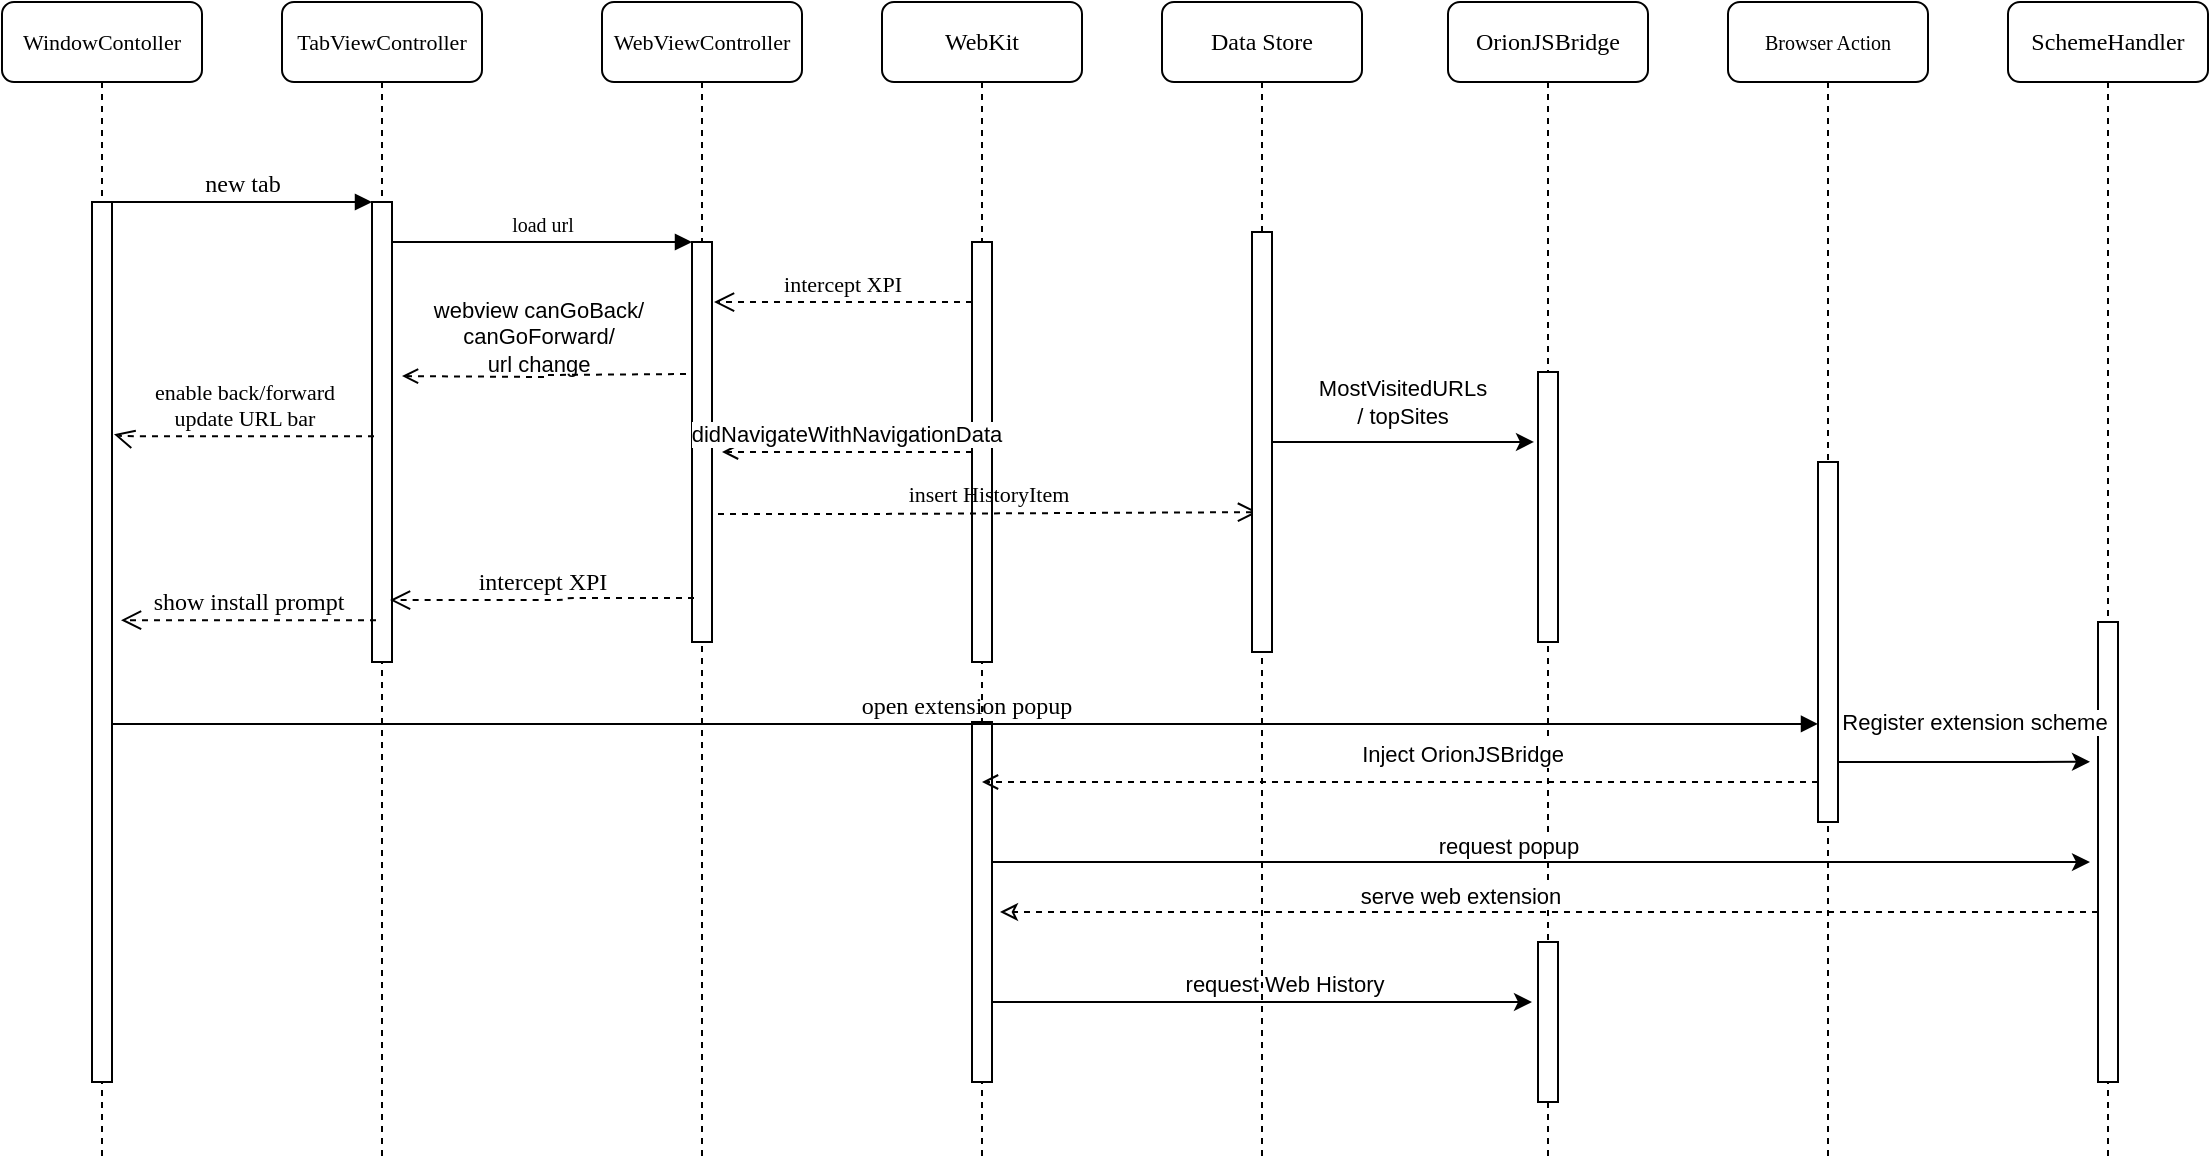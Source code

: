 <mxfile version="23.1.5" type="device">
  <diagram name="Page-1" id="13e1069c-82ec-6db2-03f1-153e76fe0fe0">
    <mxGraphModel dx="942" dy="685" grid="1" gridSize="10" guides="1" tooltips="1" connect="1" arrows="1" fold="1" page="1" pageScale="1" pageWidth="1100" pageHeight="850" background="none" math="0" shadow="0">
      <root>
        <mxCell id="0" />
        <mxCell id="1" parent="0" />
        <mxCell id="7baba1c4bc27f4b0-2" value="&lt;font style=&quot;font-size: 11px;&quot;&gt;TabViewController&lt;/font&gt;" style="shape=umlLifeline;perimeter=lifelinePerimeter;whiteSpace=wrap;html=1;container=1;collapsible=0;recursiveResize=0;outlineConnect=0;rounded=1;shadow=0;comic=0;labelBackgroundColor=none;strokeWidth=1;fontFamily=Verdana;fontSize=12;align=center;" parent="1" vertex="1">
          <mxGeometry x="240" y="80" width="100" height="580" as="geometry" />
        </mxCell>
        <mxCell id="7baba1c4bc27f4b0-10" value="" style="html=1;points=[];perimeter=orthogonalPerimeter;rounded=0;shadow=0;comic=0;labelBackgroundColor=none;strokeWidth=1;fontFamily=Verdana;fontSize=12;align=center;" parent="7baba1c4bc27f4b0-2" vertex="1">
          <mxGeometry x="45" y="100" width="10" height="230" as="geometry" />
        </mxCell>
        <mxCell id="7baba1c4bc27f4b0-3" value="&lt;font style=&quot;font-size: 11px;&quot;&gt;WebViewController&lt;/font&gt;" style="shape=umlLifeline;perimeter=lifelinePerimeter;whiteSpace=wrap;html=1;container=1;collapsible=0;recursiveResize=0;outlineConnect=0;rounded=1;shadow=0;comic=0;labelBackgroundColor=none;strokeWidth=1;fontFamily=Verdana;fontSize=12;align=center;" parent="1" vertex="1">
          <mxGeometry x="400" y="80" width="100" height="580" as="geometry" />
        </mxCell>
        <mxCell id="7baba1c4bc27f4b0-13" value="" style="html=1;points=[];perimeter=orthogonalPerimeter;rounded=0;shadow=0;comic=0;labelBackgroundColor=none;strokeWidth=1;fontFamily=Verdana;fontSize=12;align=center;" parent="7baba1c4bc27f4b0-3" vertex="1">
          <mxGeometry x="45" y="120" width="10" height="200" as="geometry" />
        </mxCell>
        <mxCell id="7rtfwmISrGgq29ugBSut-8" value="intercept XPI" style="html=1;verticalAlign=bottom;endArrow=open;dashed=1;endSize=8;labelBackgroundColor=none;fontFamily=Verdana;fontSize=11;edgeStyle=elbowEdgeStyle;elbow=horizontal;entryX=1.1;entryY=0.44;entryDx=0;entryDy=0;entryPerimeter=0;exitX=0;exitY=0.795;exitDx=0;exitDy=0;exitPerimeter=0;" parent="7baba1c4bc27f4b0-3" edge="1">
          <mxGeometry x="0.007" relative="1" as="geometry">
            <mxPoint x="56" y="150.05" as="targetPoint" />
            <Array as="points">
              <mxPoint x="127" y="101.05" />
              <mxPoint x="157" y="101.05" />
            </Array>
            <mxPoint x="185" y="150.0" as="sourcePoint" />
            <mxPoint as="offset" />
          </mxGeometry>
        </mxCell>
        <mxCell id="7baba1c4bc27f4b0-4" value="WebKit" style="shape=umlLifeline;perimeter=lifelinePerimeter;whiteSpace=wrap;html=1;container=1;collapsible=0;recursiveResize=0;outlineConnect=0;rounded=1;shadow=0;comic=0;labelBackgroundColor=none;strokeWidth=1;fontFamily=Verdana;fontSize=12;align=center;" parent="1" vertex="1">
          <mxGeometry x="540" y="80" width="100" height="580" as="geometry" />
        </mxCell>
        <mxCell id="7baba1c4bc27f4b0-5" value="OrionJSBridge" style="shape=umlLifeline;perimeter=lifelinePerimeter;whiteSpace=wrap;html=1;container=1;collapsible=0;recursiveResize=0;outlineConnect=0;rounded=1;shadow=0;comic=0;labelBackgroundColor=none;strokeWidth=1;fontFamily=Verdana;fontSize=12;align=center;" parent="1" vertex="1">
          <mxGeometry x="823" y="80" width="100" height="580" as="geometry" />
        </mxCell>
        <mxCell id="7baba1c4bc27f4b0-19" value="" style="html=1;points=[];perimeter=orthogonalPerimeter;rounded=0;shadow=0;comic=0;labelBackgroundColor=none;strokeWidth=1;fontFamily=Verdana;fontSize=12;align=center;" parent="7baba1c4bc27f4b0-5" vertex="1">
          <mxGeometry x="45" y="470" width="10" height="80" as="geometry" />
        </mxCell>
        <mxCell id="dmh4QjFCOpg0Noggid_4-21" value="" style="html=1;points=[];perimeter=orthogonalPerimeter;rounded=0;shadow=0;comic=0;labelBackgroundColor=none;strokeWidth=1;fontFamily=Verdana;fontSize=12;align=center;" vertex="1" parent="7baba1c4bc27f4b0-5">
          <mxGeometry x="45" y="185" width="10" height="135" as="geometry" />
        </mxCell>
        <mxCell id="7baba1c4bc27f4b0-6" value="Browser Action " style="shape=umlLifeline;perimeter=lifelinePerimeter;whiteSpace=wrap;html=1;container=1;collapsible=0;recursiveResize=0;outlineConnect=0;rounded=1;shadow=0;comic=0;labelBackgroundColor=none;strokeWidth=1;fontFamily=Verdana;fontSize=10;align=center;" parent="1" vertex="1">
          <mxGeometry x="963" y="80" width="100" height="580" as="geometry" />
        </mxCell>
        <mxCell id="7rtfwmISrGgq29ugBSut-39" value="" style="html=1;points=[];perimeter=orthogonalPerimeter;rounded=0;shadow=0;comic=0;labelBackgroundColor=none;strokeWidth=1;fontFamily=Verdana;fontSize=12;align=center;" parent="7baba1c4bc27f4b0-6" vertex="1">
          <mxGeometry x="45" y="230" width="10" height="180" as="geometry" />
        </mxCell>
        <mxCell id="7baba1c4bc27f4b0-7" value="SchemeHandler" style="shape=umlLifeline;perimeter=lifelinePerimeter;whiteSpace=wrap;html=1;container=1;collapsible=0;recursiveResize=0;outlineConnect=0;rounded=1;shadow=0;comic=0;labelBackgroundColor=none;strokeWidth=1;fontFamily=Verdana;fontSize=12;align=center;" parent="1" vertex="1">
          <mxGeometry x="1103" y="80" width="100" height="580" as="geometry" />
        </mxCell>
        <mxCell id="7baba1c4bc27f4b0-8" value="&lt;font style=&quot;font-size: 11px;&quot;&gt;WindowContoller&lt;/font&gt;" style="shape=umlLifeline;perimeter=lifelinePerimeter;whiteSpace=wrap;html=1;container=1;collapsible=0;recursiveResize=0;outlineConnect=0;rounded=1;shadow=0;comic=0;labelBackgroundColor=none;strokeWidth=1;fontFamily=Verdana;fontSize=12;align=center;" parent="1" vertex="1">
          <mxGeometry x="100" y="80" width="100" height="580" as="geometry" />
        </mxCell>
        <mxCell id="7baba1c4bc27f4b0-9" value="" style="html=1;points=[];perimeter=orthogonalPerimeter;rounded=0;shadow=0;comic=0;labelBackgroundColor=none;strokeWidth=1;fontFamily=Verdana;fontSize=12;align=center;" parent="7baba1c4bc27f4b0-8" vertex="1">
          <mxGeometry x="45" y="100" width="10" height="440" as="geometry" />
        </mxCell>
        <mxCell id="7rtfwmISrGgq29ugBSut-21" value="show install prompt" style="html=1;verticalAlign=bottom;endArrow=open;dashed=1;endSize=8;labelBackgroundColor=none;fontFamily=Verdana;fontSize=12;edgeStyle=elbowEdgeStyle;elbow=horizontal;exitX=0.2;exitY=0.609;exitDx=0;exitDy=0;exitPerimeter=0;" parent="7baba1c4bc27f4b0-8" edge="1">
          <mxGeometry relative="1" as="geometry">
            <mxPoint x="60" y="309" as="targetPoint" />
            <Array as="points">
              <mxPoint x="59.5" y="324" />
              <mxPoint x="89.5" y="324" />
            </Array>
            <mxPoint x="187" y="309.07" as="sourcePoint" />
          </mxGeometry>
        </mxCell>
        <mxCell id="7baba1c4bc27f4b0-16" value="" style="html=1;points=[];perimeter=orthogonalPerimeter;rounded=0;shadow=0;comic=0;labelBackgroundColor=none;strokeWidth=1;fontFamily=Verdana;fontSize=12;align=center;" parent="1" vertex="1">
          <mxGeometry x="585" y="200" width="10" height="210" as="geometry" />
        </mxCell>
        <mxCell id="7baba1c4bc27f4b0-22" value="" style="html=1;points=[];perimeter=orthogonalPerimeter;rounded=0;shadow=0;comic=0;labelBackgroundColor=none;strokeWidth=1;fontFamily=Verdana;fontSize=12;align=center;" parent="1" vertex="1">
          <mxGeometry x="585" y="440" width="10" height="180" as="geometry" />
        </mxCell>
        <mxCell id="7baba1c4bc27f4b0-23" value="open extension popup" style="html=1;verticalAlign=bottom;endArrow=block;entryX=0;entryY=0.657;labelBackgroundColor=none;fontFamily=Verdana;fontSize=12;entryDx=0;entryDy=0;entryPerimeter=0;" parent="1" edge="1">
          <mxGeometry relative="1" as="geometry">
            <mxPoint x="155" y="440.97" as="sourcePoint" />
            <mxPoint x="1008" y="440.97" as="targetPoint" />
          </mxGeometry>
        </mxCell>
        <mxCell id="7baba1c4bc27f4b0-25" value="" style="html=1;points=[];perimeter=orthogonalPerimeter;rounded=0;shadow=0;comic=0;labelBackgroundColor=none;strokeColor=#000000;strokeWidth=1;fillColor=#FFFFFF;fontFamily=Verdana;fontSize=12;fontColor=#000000;align=center;" parent="1" vertex="1">
          <mxGeometry x="1148" y="390" width="10" height="230" as="geometry" />
        </mxCell>
        <mxCell id="7baba1c4bc27f4b0-11" value="new tab" style="html=1;verticalAlign=bottom;endArrow=block;entryX=0;entryY=0;labelBackgroundColor=none;fontFamily=Verdana;fontSize=12;edgeStyle=elbowEdgeStyle;elbow=vertical;" parent="1" source="7baba1c4bc27f4b0-9" target="7baba1c4bc27f4b0-10" edge="1">
          <mxGeometry relative="1" as="geometry">
            <mxPoint x="220" y="190" as="sourcePoint" />
          </mxGeometry>
        </mxCell>
        <mxCell id="7baba1c4bc27f4b0-14" value="load url" style="html=1;verticalAlign=bottom;endArrow=block;entryX=0;entryY=0;labelBackgroundColor=none;fontFamily=Verdana;fontSize=10;edgeStyle=elbowEdgeStyle;elbow=vertical;" parent="1" source="7baba1c4bc27f4b0-10" target="7baba1c4bc27f4b0-13" edge="1">
          <mxGeometry relative="1" as="geometry">
            <mxPoint x="370" y="200" as="sourcePoint" />
          </mxGeometry>
        </mxCell>
        <mxCell id="7rtfwmISrGgq29ugBSut-3" value="insert HistoryItem" style="html=1;verticalAlign=bottom;endArrow=open;dashed=1;endSize=8;labelBackgroundColor=none;fontFamily=Verdana;fontSize=11;edgeStyle=elbowEdgeStyle;elbow=horizontal;entryX=0.3;entryY=0.667;entryDx=0;entryDy=0;entryPerimeter=0;exitX=1.3;exitY=0.68;exitDx=0;exitDy=0;exitPerimeter=0;" parent="1" edge="1" target="dmh4QjFCOpg0Noggid_4-19" source="7baba1c4bc27f4b0-13">
          <mxGeometry relative="1" as="geometry">
            <mxPoint x="455" y="260" as="targetPoint" />
            <Array as="points">
              <mxPoint x="530" y="275" />
              <mxPoint x="560" y="275" />
            </Array>
            <mxPoint x="586" y="259.97" as="sourcePoint" />
          </mxGeometry>
        </mxCell>
        <mxCell id="7rtfwmISrGgq29ugBSut-13" value="intercept XPI" style="html=1;verticalAlign=bottom;endArrow=open;dashed=1;endSize=8;labelBackgroundColor=none;fontFamily=Verdana;fontSize=12;edgeStyle=elbowEdgeStyle;elbow=horizontal;entryX=0.9;entryY=0.861;entryDx=0;entryDy=0;entryPerimeter=0;exitX=0.1;exitY=0.64;exitDx=0;exitDy=0;exitPerimeter=0;" parent="1" edge="1">
          <mxGeometry x="0.006" relative="1" as="geometry">
            <mxPoint x="294" y="379.03" as="targetPoint" />
            <Array as="points">
              <mxPoint x="381" y="292" />
              <mxPoint x="411" y="292" />
            </Array>
            <mxPoint x="446" y="378" as="sourcePoint" />
            <mxPoint as="offset" />
          </mxGeometry>
        </mxCell>
        <mxCell id="7rtfwmISrGgq29ugBSut-22" value="&lt;div style=&quot;font-size: 11px;&quot;&gt;enable back/forward&lt;/div&gt;&lt;div style=&quot;font-size: 11px;&quot;&gt;update URL bar&lt;br style=&quot;font-size: 11px;&quot;&gt;&lt;/div&gt;" style="html=1;verticalAlign=bottom;endArrow=open;dashed=1;endSize=8;labelBackgroundColor=none;fontFamily=Verdana;fontSize=11;edgeStyle=elbowEdgeStyle;elbow=horizontal;exitX=0.1;exitY=0.509;exitDx=0;exitDy=0;exitPerimeter=0;entryX=1.1;entryY=0.264;entryDx=0;entryDy=0;entryPerimeter=0;" parent="1" source="7baba1c4bc27f4b0-10" target="7baba1c4bc27f4b0-9" edge="1">
          <mxGeometry relative="1" as="geometry">
            <mxPoint x="70" y="270" as="targetPoint" />
            <Array as="points">
              <mxPoint x="159.5" y="275" />
              <mxPoint x="189.5" y="275" />
            </Array>
            <mxPoint x="215.5" y="260" as="sourcePoint" />
          </mxGeometry>
        </mxCell>
        <mxCell id="7rtfwmISrGgq29ugBSut-35" style="edgeStyle=orthogonalEdgeStyle;rounded=0;orthogonalLoop=1;jettySize=auto;html=1;dashed=1;endArrow=open;endFill=0;" parent="1" source="7baba1c4bc27f4b0-16" edge="1">
          <mxGeometry relative="1" as="geometry">
            <mxPoint x="460" y="305" as="targetPoint" />
          </mxGeometry>
        </mxCell>
        <mxCell id="7rtfwmISrGgq29ugBSut-36" value="didNavigateWithNavigationData" style="edgeLabel;html=1;align=center;verticalAlign=middle;resizable=0;points=[];labelBackgroundColor=default;" parent="7rtfwmISrGgq29ugBSut-35" vertex="1" connectable="0">
          <mxGeometry x="0.023" y="2" relative="1" as="geometry">
            <mxPoint y="-12" as="offset" />
          </mxGeometry>
        </mxCell>
        <mxCell id="7rtfwmISrGgq29ugBSut-37" style="edgeStyle=orthogonalEdgeStyle;rounded=0;orthogonalLoop=1;jettySize=auto;html=1;entryX=1.5;entryY=0.448;entryDx=0;entryDy=0;entryPerimeter=0;exitX=-0.3;exitY=0.41;exitDx=0;exitDy=0;exitPerimeter=0;endArrow=open;endFill=0;dashed=1;" parent="1" edge="1">
          <mxGeometry relative="1" as="geometry">
            <mxPoint x="442" y="266" as="sourcePoint" />
            <mxPoint x="300" y="267.04" as="targetPoint" />
          </mxGeometry>
        </mxCell>
        <mxCell id="7rtfwmISrGgq29ugBSut-38" value="&lt;div&gt;webview canGoBack/&lt;/div&gt;&lt;div&gt;canGoForward/&lt;/div&gt;&lt;div&gt;url change&lt;br&gt;&lt;/div&gt;&lt;div&gt;&lt;br&gt;&lt;/div&gt;" style="edgeLabel;html=1;align=center;verticalAlign=middle;resizable=0;points=[];labelBackgroundColor=none;" parent="7rtfwmISrGgq29ugBSut-37" vertex="1" connectable="0">
          <mxGeometry x="0.007" y="3" relative="1" as="geometry">
            <mxPoint x="-3" y="-17" as="offset" />
          </mxGeometry>
        </mxCell>
        <mxCell id="7rtfwmISrGgq29ugBSut-50" style="edgeStyle=orthogonalEdgeStyle;rounded=0;orthogonalLoop=1;jettySize=auto;html=1;endArrow=open;endFill=0;dashed=1;" parent="1" source="7rtfwmISrGgq29ugBSut-39" target="7baba1c4bc27f4b0-4" edge="1">
          <mxGeometry relative="1" as="geometry">
            <Array as="points">
              <mxPoint x="920" y="470" />
              <mxPoint x="920" y="470" />
            </Array>
            <mxPoint x="650" y="490" as="targetPoint" />
          </mxGeometry>
        </mxCell>
        <mxCell id="7rtfwmISrGgq29ugBSut-51" value="Inject OrionJSBridge" style="edgeLabel;html=1;align=center;verticalAlign=middle;resizable=0;points=[];" parent="7rtfwmISrGgq29ugBSut-50" vertex="1" connectable="0">
          <mxGeometry x="-0.148" y="-1" relative="1" as="geometry">
            <mxPoint y="-13" as="offset" />
          </mxGeometry>
        </mxCell>
        <mxCell id="dmh4QjFCOpg0Noggid_4-7" style="edgeStyle=orthogonalEdgeStyle;rounded=0;orthogonalLoop=1;jettySize=auto;html=1;entryX=-0.4;entryY=0.304;entryDx=0;entryDy=0;entryPerimeter=0;" edge="1" parent="1" source="7rtfwmISrGgq29ugBSut-39" target="7baba1c4bc27f4b0-25">
          <mxGeometry relative="1" as="geometry">
            <Array as="points">
              <mxPoint x="1053" y="460" />
              <mxPoint x="1053" y="460" />
            </Array>
          </mxGeometry>
        </mxCell>
        <mxCell id="dmh4QjFCOpg0Noggid_4-8" value="Register extension scheme" style="edgeLabel;html=1;align=center;verticalAlign=middle;resizable=0;points=[];" vertex="1" connectable="0" parent="dmh4QjFCOpg0Noggid_4-7">
          <mxGeometry x="0.079" y="-4" relative="1" as="geometry">
            <mxPoint y="-24" as="offset" />
          </mxGeometry>
        </mxCell>
        <mxCell id="dmh4QjFCOpg0Noggid_4-9" style="edgeStyle=orthogonalEdgeStyle;rounded=0;orthogonalLoop=1;jettySize=auto;html=1;entryX=-0.4;entryY=0.522;entryDx=0;entryDy=0;entryPerimeter=0;" edge="1" parent="1" source="7baba1c4bc27f4b0-22" target="7baba1c4bc27f4b0-25">
          <mxGeometry relative="1" as="geometry">
            <Array as="points">
              <mxPoint x="730" y="510" />
              <mxPoint x="730" y="510" />
            </Array>
          </mxGeometry>
        </mxCell>
        <mxCell id="dmh4QjFCOpg0Noggid_4-10" value="request popup" style="edgeLabel;html=1;align=center;verticalAlign=middle;resizable=0;points=[];" vertex="1" connectable="0" parent="dmh4QjFCOpg0Noggid_4-9">
          <mxGeometry x="-0.069" y="-4" relative="1" as="geometry">
            <mxPoint x="2" y="-12" as="offset" />
          </mxGeometry>
        </mxCell>
        <mxCell id="dmh4QjFCOpg0Noggid_4-11" style="edgeStyle=orthogonalEdgeStyle;rounded=0;orthogonalLoop=1;jettySize=auto;html=1;dashed=1;endArrow=classic;endFill=0;" edge="1" parent="1">
          <mxGeometry relative="1" as="geometry">
            <mxPoint x="1148" y="535" as="sourcePoint" />
            <mxPoint x="599" y="535" as="targetPoint" />
            <Array as="points">
              <mxPoint x="599" y="535" />
            </Array>
          </mxGeometry>
        </mxCell>
        <mxCell id="dmh4QjFCOpg0Noggid_4-12" value="serve web extension" style="edgeLabel;html=1;align=center;verticalAlign=middle;resizable=0;points=[];" vertex="1" connectable="0" parent="dmh4QjFCOpg0Noggid_4-11">
          <mxGeometry x="0.162" y="4" relative="1" as="geometry">
            <mxPoint y="-12" as="offset" />
          </mxGeometry>
        </mxCell>
        <mxCell id="dmh4QjFCOpg0Noggid_4-16" style="edgeStyle=orthogonalEdgeStyle;rounded=0;orthogonalLoop=1;jettySize=auto;html=1;entryX=-0.3;entryY=0.375;entryDx=0;entryDy=0;entryPerimeter=0;" edge="1" parent="1" source="7baba1c4bc27f4b0-22" target="7baba1c4bc27f4b0-19">
          <mxGeometry relative="1" as="geometry">
            <Array as="points">
              <mxPoint x="660" y="580" />
              <mxPoint x="660" y="580" />
            </Array>
          </mxGeometry>
        </mxCell>
        <mxCell id="dmh4QjFCOpg0Noggid_4-17" value="request Web History" style="edgeLabel;html=1;align=center;verticalAlign=middle;resizable=0;points=[];" vertex="1" connectable="0" parent="dmh4QjFCOpg0Noggid_4-16">
          <mxGeometry x="0.095" y="-4" relative="1" as="geometry">
            <mxPoint x="-2" y="-13" as="offset" />
          </mxGeometry>
        </mxCell>
        <mxCell id="dmh4QjFCOpg0Noggid_4-18" value="Data Store" style="shape=umlLifeline;perimeter=lifelinePerimeter;whiteSpace=wrap;html=1;container=1;collapsible=0;recursiveResize=0;outlineConnect=0;rounded=1;shadow=0;comic=0;labelBackgroundColor=none;strokeWidth=1;fontFamily=Verdana;fontSize=12;align=center;" vertex="1" parent="1">
          <mxGeometry x="680" y="80" width="100" height="580" as="geometry" />
        </mxCell>
        <mxCell id="dmh4QjFCOpg0Noggid_4-19" value="" style="html=1;points=[];perimeter=orthogonalPerimeter;rounded=0;shadow=0;comic=0;labelBackgroundColor=none;strokeWidth=1;fontFamily=Verdana;fontSize=12;align=center;" vertex="1" parent="dmh4QjFCOpg0Noggid_4-18">
          <mxGeometry x="45" y="115" width="10" height="210" as="geometry" />
        </mxCell>
        <mxCell id="dmh4QjFCOpg0Noggid_4-22" style="edgeStyle=orthogonalEdgeStyle;rounded=0;orthogonalLoop=1;jettySize=auto;html=1;entryX=-0.2;entryY=0.259;entryDx=0;entryDy=0;entryPerimeter=0;" edge="1" parent="1" source="dmh4QjFCOpg0Noggid_4-19" target="dmh4QjFCOpg0Noggid_4-21">
          <mxGeometry relative="1" as="geometry" />
        </mxCell>
        <mxCell id="dmh4QjFCOpg0Noggid_4-23" value="MostVisitedURLs &lt;br&gt;/ topSites" style="edgeLabel;html=1;align=center;verticalAlign=middle;resizable=0;points=[];" vertex="1" connectable="0" parent="dmh4QjFCOpg0Noggid_4-22">
          <mxGeometry x="-0.237" y="1" relative="1" as="geometry">
            <mxPoint x="15" y="-19" as="offset" />
          </mxGeometry>
        </mxCell>
      </root>
    </mxGraphModel>
  </diagram>
</mxfile>
